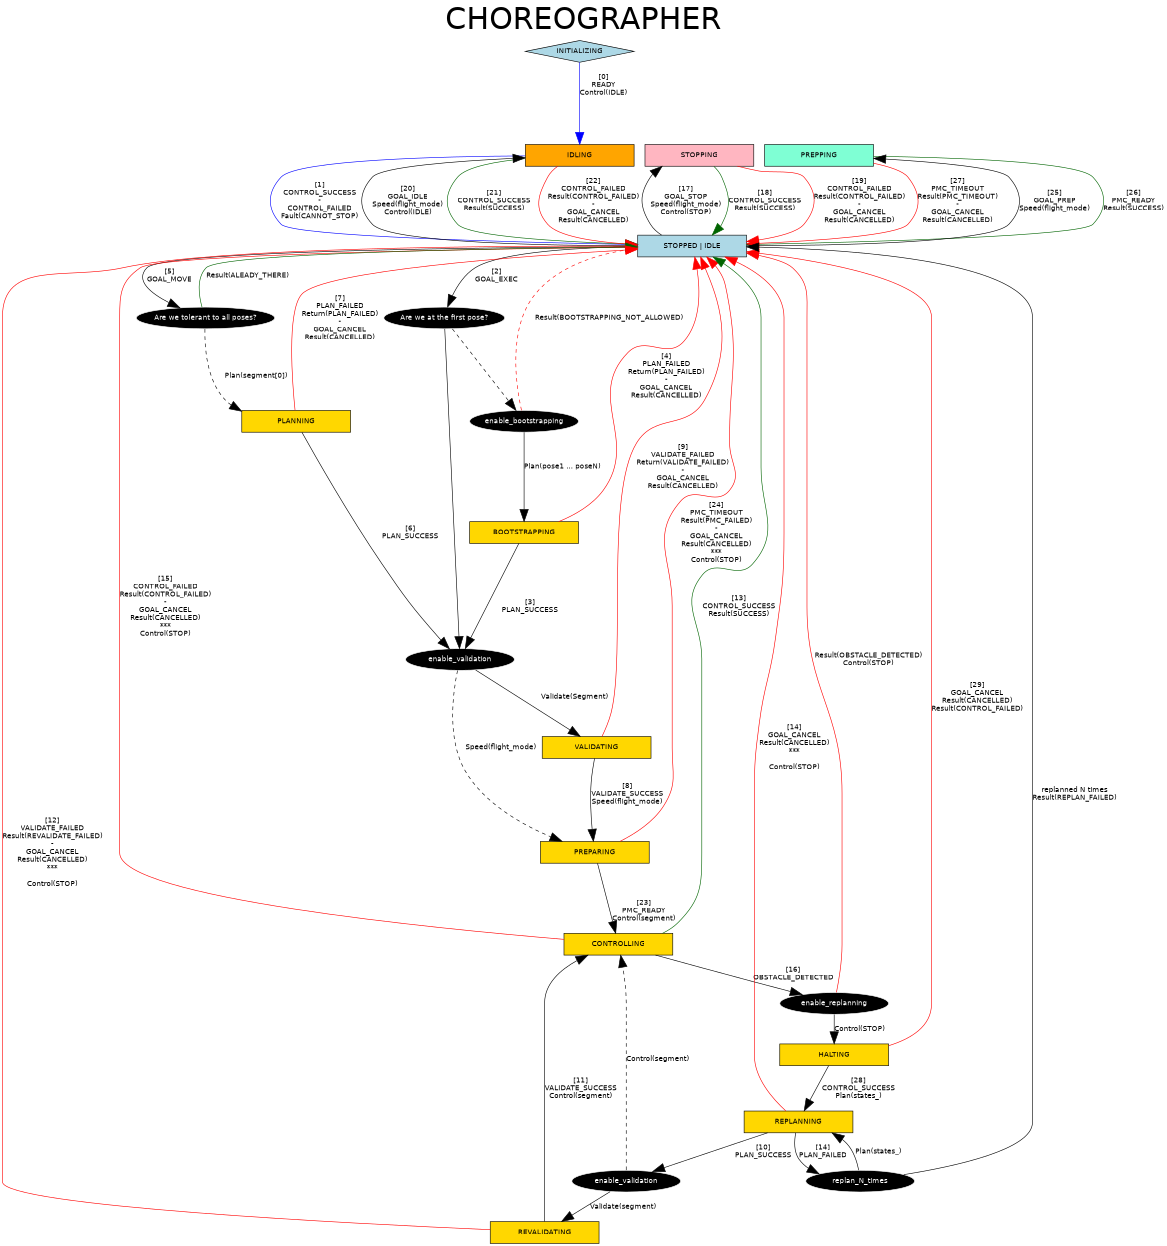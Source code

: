 # dot -Tpdf choreographer_fsm.dot -o choreographer_fsm.pdf
digraph G {
  graph [label="CHOREOGRAPHER\n", labelloc=t, fontsize=50];
  size="11.7,8.3!";
  node [shape=box, width=2.5, fontsize=12, fontname="helvetica"];
  edge [arrowsize=2, weight=2., fontsize=12, fontname="helvetica"];
  fontname = "helvetica";

  subgraph cluster {
  style=invis;
  node [shape=box, style=filled, fillcolor=orange, color=black];
  IDLING;
  node [shape=box, style=filled, fillcolor=lightpink, color=black];
  STOPPING;
  node [shape=box, style=filled, fillcolor=aquamarine, color=black];
  PREPPING;
  }

  node [shape=diamond, style=filled, fillcolor=lightblue, color=black];
  INITIALIZING;

  node [shape=box, style=filled, fillcolor=lightblue, color=black];
  STOPPED [label="STOPPED | IDLE"];

  node [shape=box, style=filled, fillcolor=gold, color=black];
  BOOTSTRAPPING;
  PLANNING;
  VALIDATING;
  PREPARING;
  CONTROLLING;
  REPLANNING;
  REVALIDATING;
  HALTING;

  node [shape=ellipse, style=filled, fontcolor=white, fillcolor=black, color=white];
  aligned_with_all [label="Are we tolerant to all poses?"];
  within_tolerance [label="Are we at the first pose?"];
  enable_bootstrapping [label="enable_bootstrapping"];
  enable_replanning [label="enable_replanning"];
  //enough_time [label="Is there enough time?"];
  enable_validation [label="enable_validation"];
  enable_revalidation [label="enable_validation"];
  replan_N_times [label="replan_N_times"];

  # Actions
  INITIALIZING -> IDLING
    [label="[0]\nREADY\nControl(IDLE)", color=blue];
  IDLING -> STOPPED
    [label="[1]\nCONTROL_SUCCESS\n-\nCONTROL_FAILED\nFault(CANNOT_STOP)", color=blue];
  STOPPED -> within_tolerance
    [label="[2]\nGOAL_EXEC", color=black];
  within_tolerance -> enable_validation;
  within_tolerance -> enable_bootstrapping [style=dashed];
  enable_bootstrapping -> BOOTSTRAPPING
    [label="Plan(pose1 ... poseN)", color=black];
  enable_bootstrapping -> STOPPED
    [label="Result(BOOTSTRAPPING_NOT_ALLOWED)", color=red, style=dashed];

  BOOTSTRAPPING -> enable_validation
    [label="[3]\nPLAN_SUCCESS"];
  BOOTSTRAPPING -> STOPPED
    [label="[4]\nPLAN_FAILED\nReturn(PLAN_FAILED)\n-\nGOAL_CANCEL\nResult(CANCELLED)", color=red];

  STOPPED -> aligned_with_all
    [label="[5]\nGOAL_MOVE", color=black];
  aligned_with_all -> PLANNING
    [label="Plan(segment[0])", color=black, style=dashed];
  aligned_with_all -> STOPPED
    [label="Result(ALEADY_THERE)", color=darkgreen];
  PLANNING -> enable_validation
    [label="[6]\nPLAN_SUCCESS", color=black];
  PLANNING -> STOPPED
    [label="[7]\nPLAN_FAILED\nReturn(PLAN_FAILED)\n-\nGOAL_CANCEL\nResult(CANCELLED)", color=red];
  VALIDATING -> PREPARING
    [label="[8]\nVALIDATE_SUCCESS\nSpeed(flight_mode)", color=black];
  PREPARING -> CONTROLLING
    [label="[23]\nPMC_READY\nControl(segment)", color=black];
  PREPARING -> STOPPED
    [label="[24]\nPMC_TIMEOUT\nResult(PMC_FAILED)\n-\nGOAL_CANCEL\nResult(CANCELLED)\n***\nControl(STOP)", color=red];

  VALIDATING -> STOPPED
    [label="[9]\nVALIDATE_FAILED\nReturn(VALIDATE_FAILED)\n-\nGOAL_CANCEL\nResult(CANCELLED)", color=red];
  REPLANNING -> enable_revalidation
    [label="[10]\nPLAN_SUCCESS", color=black];
  REVALIDATING -> CONTROLLING
    [label="[11]\nVALIDATE_SUCCESS\nControl(segment)", color=black];
  REVALIDATING -> STOPPED
    [label="[12]\nVALIDATE_FAILED\nResult(REVALIDATE_FAILED)\n-\nGOAL_CANCEL\nResult(CANCELLED)\n***\n\nControl(STOP)", color=red];
  CONTROLLING -> STOPPED
    [label="[13]\nCONTROL_SUCCESS\nResult(SUCCESS)", color=darkgreen];
  REPLANNING -> STOPPED
    [label="[14]\nGOAL_CANCEL\nResult(CANCELLED)\n***\n\nControl(STOP)", color=red];
  REPLANNING -> replan_N_times
    [label="[14]\nPLAN_FAILED", color=black];
  replan_N_times -> REPLANNING
    [label="Plan(states_)",color=black];
  replan_N_times -> STOPPED
    [label="replanned N times\nResult(REPLAN_FAILED)"]
  CONTROLLING -> STOPPED
    [label="[15]\nCONTROL_FAILED\nResult(CONTROL_FAILED)\n-\nGOAL_CANCEL\nResult(CANCELLED)\n***\nControl(STOP)", color=red];

  enable_validation -> VALIDATING
    [label="Validate(Segment)"];
  enable_validation -> PREPARING
    [label="Speed(flight_mode)", style=dashed];

  CONTROLLING -> enable_replanning
    [label="[16]\nOBSTACLE_DETECTED", color=black];
  enable_replanning -> HALTING
    [label="Control(STOP)", color=black];
  enable_replanning -> STOPPED
    [label="Result(OBSTACLE_DETECTED)\nControl(STOP)", color=red];

  HALTING -> REPLANNING
    [label="[28]\nCONTROL_SUCCESS\nPlan(states_)", color=black];
  HALTING -> STOPPED
    [label="[29]\nGOAL_CANCEL\nResult(CANCELLED)\nResult(CONTROL_FAILED)", color=red]

  enable_revalidation -> REVALIDATING
    [label="Validate(segment)"];
  enable_revalidation -> CONTROLLING
    [label="\nControl(segment)",style=dashed];

  STOPPED -> STOPPING
    [label="[17]\nGOAL_STOP\nSpeed(flight_mode)\nControl(STOP)", color=black];
  STOPPING -> STOPPED
    [label="[18]\nCONTROL_SUCCESS\nResult(SUCCESS)", color=darkgreen];
  STOPPING -> STOPPED
    [label="[19]\nCONTROL_FAILED\nResult(CONTROL_FAILED)\n-\nGOAL_CANCEL\nResult(CANCELLED)", color=red];

  STOPPED -> IDLING
    [label="[20]\nGOAL_IDLE\nSpeed(flight_mode)\nControl(IDLE)", color=black];
  IDLING -> STOPPED
    [label="[21]\nCONTROL_SUCCESS\nResult(SUCCESS)", color=darkgreen];
  IDLING -> STOPPED
    [label="[22]\nCONTROL_FAILED\nResult(CONTROL_FAILED)\n-\nGOAL_CANCEL\nResult(CANCELLED)", color=red];

  STOPPED -> PREPPING
    [label="[25]\nGOAL_PREP\nSpeed(flight_mode)", color=black];
  PREPPING -> STOPPED
    [label="[26]\nPMC_READY\nResult(SUCCESS)", color=darkgreen];
  PREPPING -> STOPPED
    [label="[27]\nPMC_TIMEOUT\nResult(PMC_TIMEOUT)\n-\nGOAL_CANCEL\nResult(CANCELLED)", color=red];
}
